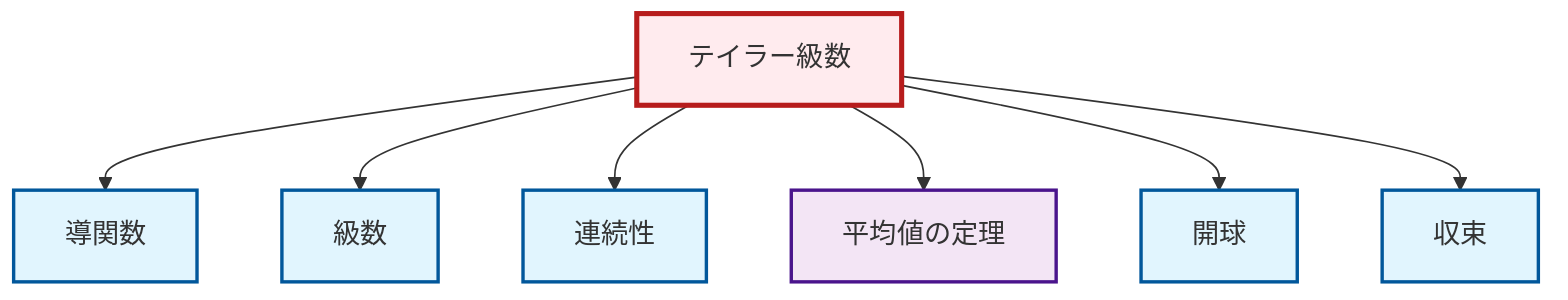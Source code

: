 graph TD
    classDef definition fill:#e1f5fe,stroke:#01579b,stroke-width:2px
    classDef theorem fill:#f3e5f5,stroke:#4a148c,stroke-width:2px
    classDef axiom fill:#fff3e0,stroke:#e65100,stroke-width:2px
    classDef example fill:#e8f5e9,stroke:#1b5e20,stroke-width:2px
    classDef current fill:#ffebee,stroke:#b71c1c,stroke-width:3px
    thm-taylor-series["テイラー級数"]:::theorem
    def-continuity["連続性"]:::definition
    thm-mean-value["平均値の定理"]:::theorem
    def-open-ball["開球"]:::definition
    def-convergence["収束"]:::definition
    def-series["級数"]:::definition
    def-derivative["導関数"]:::definition
    thm-taylor-series --> def-derivative
    thm-taylor-series --> def-series
    thm-taylor-series --> def-continuity
    thm-taylor-series --> thm-mean-value
    thm-taylor-series --> def-open-ball
    thm-taylor-series --> def-convergence
    class thm-taylor-series current